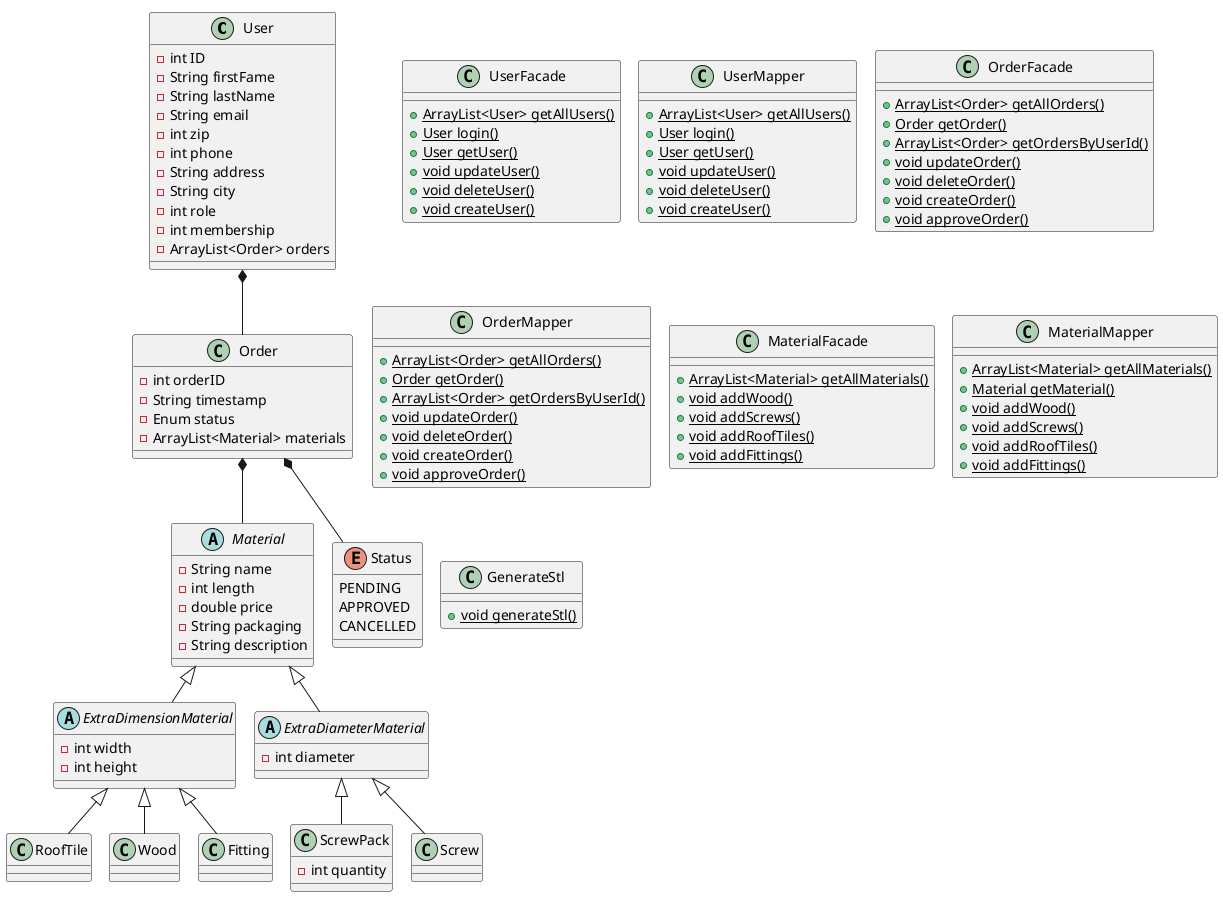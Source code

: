 @startuml
'https://plantuml.com/class-diagram

!pragma layout smetana

class User {
- int ID
- String firstFame
- String lastName
- String email
- int zip
- int phone
- String address
- String city
- int role
- int membership
- ArrayList<Order> orders
}

class UserFacade {
+ {static} ArrayList<User> getAllUsers()
+ {static} User login()
+ {static} User getUser()
+ {static} void updateUser()
+ {static} void deleteUser()
+ {static} void createUser()
}

class UserMapper {
+ {static} ArrayList<User> getAllUsers()
+ {static} User login()
+ {static} User getUser()
+ {static} void updateUser()
+ {static} void deleteUser()
+ {static} void createUser()
}

class Order {
- int orderID
- String timestamp
- Enum status
- ArrayList<Material> materials
}

class OrderFacade {
+ {static} ArrayList<Order> getAllOrders()
+ {static} Order getOrder()
+ {static} ArrayList<Order> getOrdersByUserId()
+ {static} void updateOrder()
+ {static} void deleteOrder()
+ {static} void createOrder()
+ {static} void approveOrder()
}

class OrderMapper {
+ {static} ArrayList<Order> getAllOrders()
+ {static} Order getOrder()
+ {static} ArrayList<Order> getOrdersByUserId()
+ {static} void updateOrder()
+ {static} void deleteOrder()
+ {static} void createOrder()
+ {static} void approveOrder()
}

class MaterialFacade {
+ {static} ArrayList<Material> getAllMaterials()
+ {static} void addWood()
+ {static} void addScrews()
+ {static} void addRoofTiles()
+ {static} void addFittings()
}

class MaterialMapper {
+ {static} ArrayList<Material> getAllMaterials()
+ {static} Material getMaterial()
+ {static} void addWood()
+ {static} void addScrews()
+ {static} void addRoofTiles()
+ {static} void addFittings()
}

class GenerateStl {
+ {static} void generateStl()
}

abstract class Material {
- String name
- int length
- double price
- String packaging
- String description
}

abstract class ExtraDimensionMaterial {
- int width
- int height
}

class RoofTile {
}

class Wood {
}

class Fitting {
}

abstract class ExtraDiameterMaterial {
- int diameter
}

class ScrewPack {
- int quantity
}

class Screw {
}

Enum Status {
    PENDING
    APPROVED
    CANCELLED
}

Material <|-- ExtraDimensionMaterial
ExtraDimensionMaterial <|-- RoofTile
ExtraDimensionMaterial <|-- Wood
ExtraDimensionMaterial <|-- Fitting
Material <|-- ExtraDiameterMaterial
ExtraDiameterMaterial <|-- ScrewPack
ExtraDiameterMaterial <|-- Screw

Order *-- Material
Order *-- Status
User *-- Order

@enduml